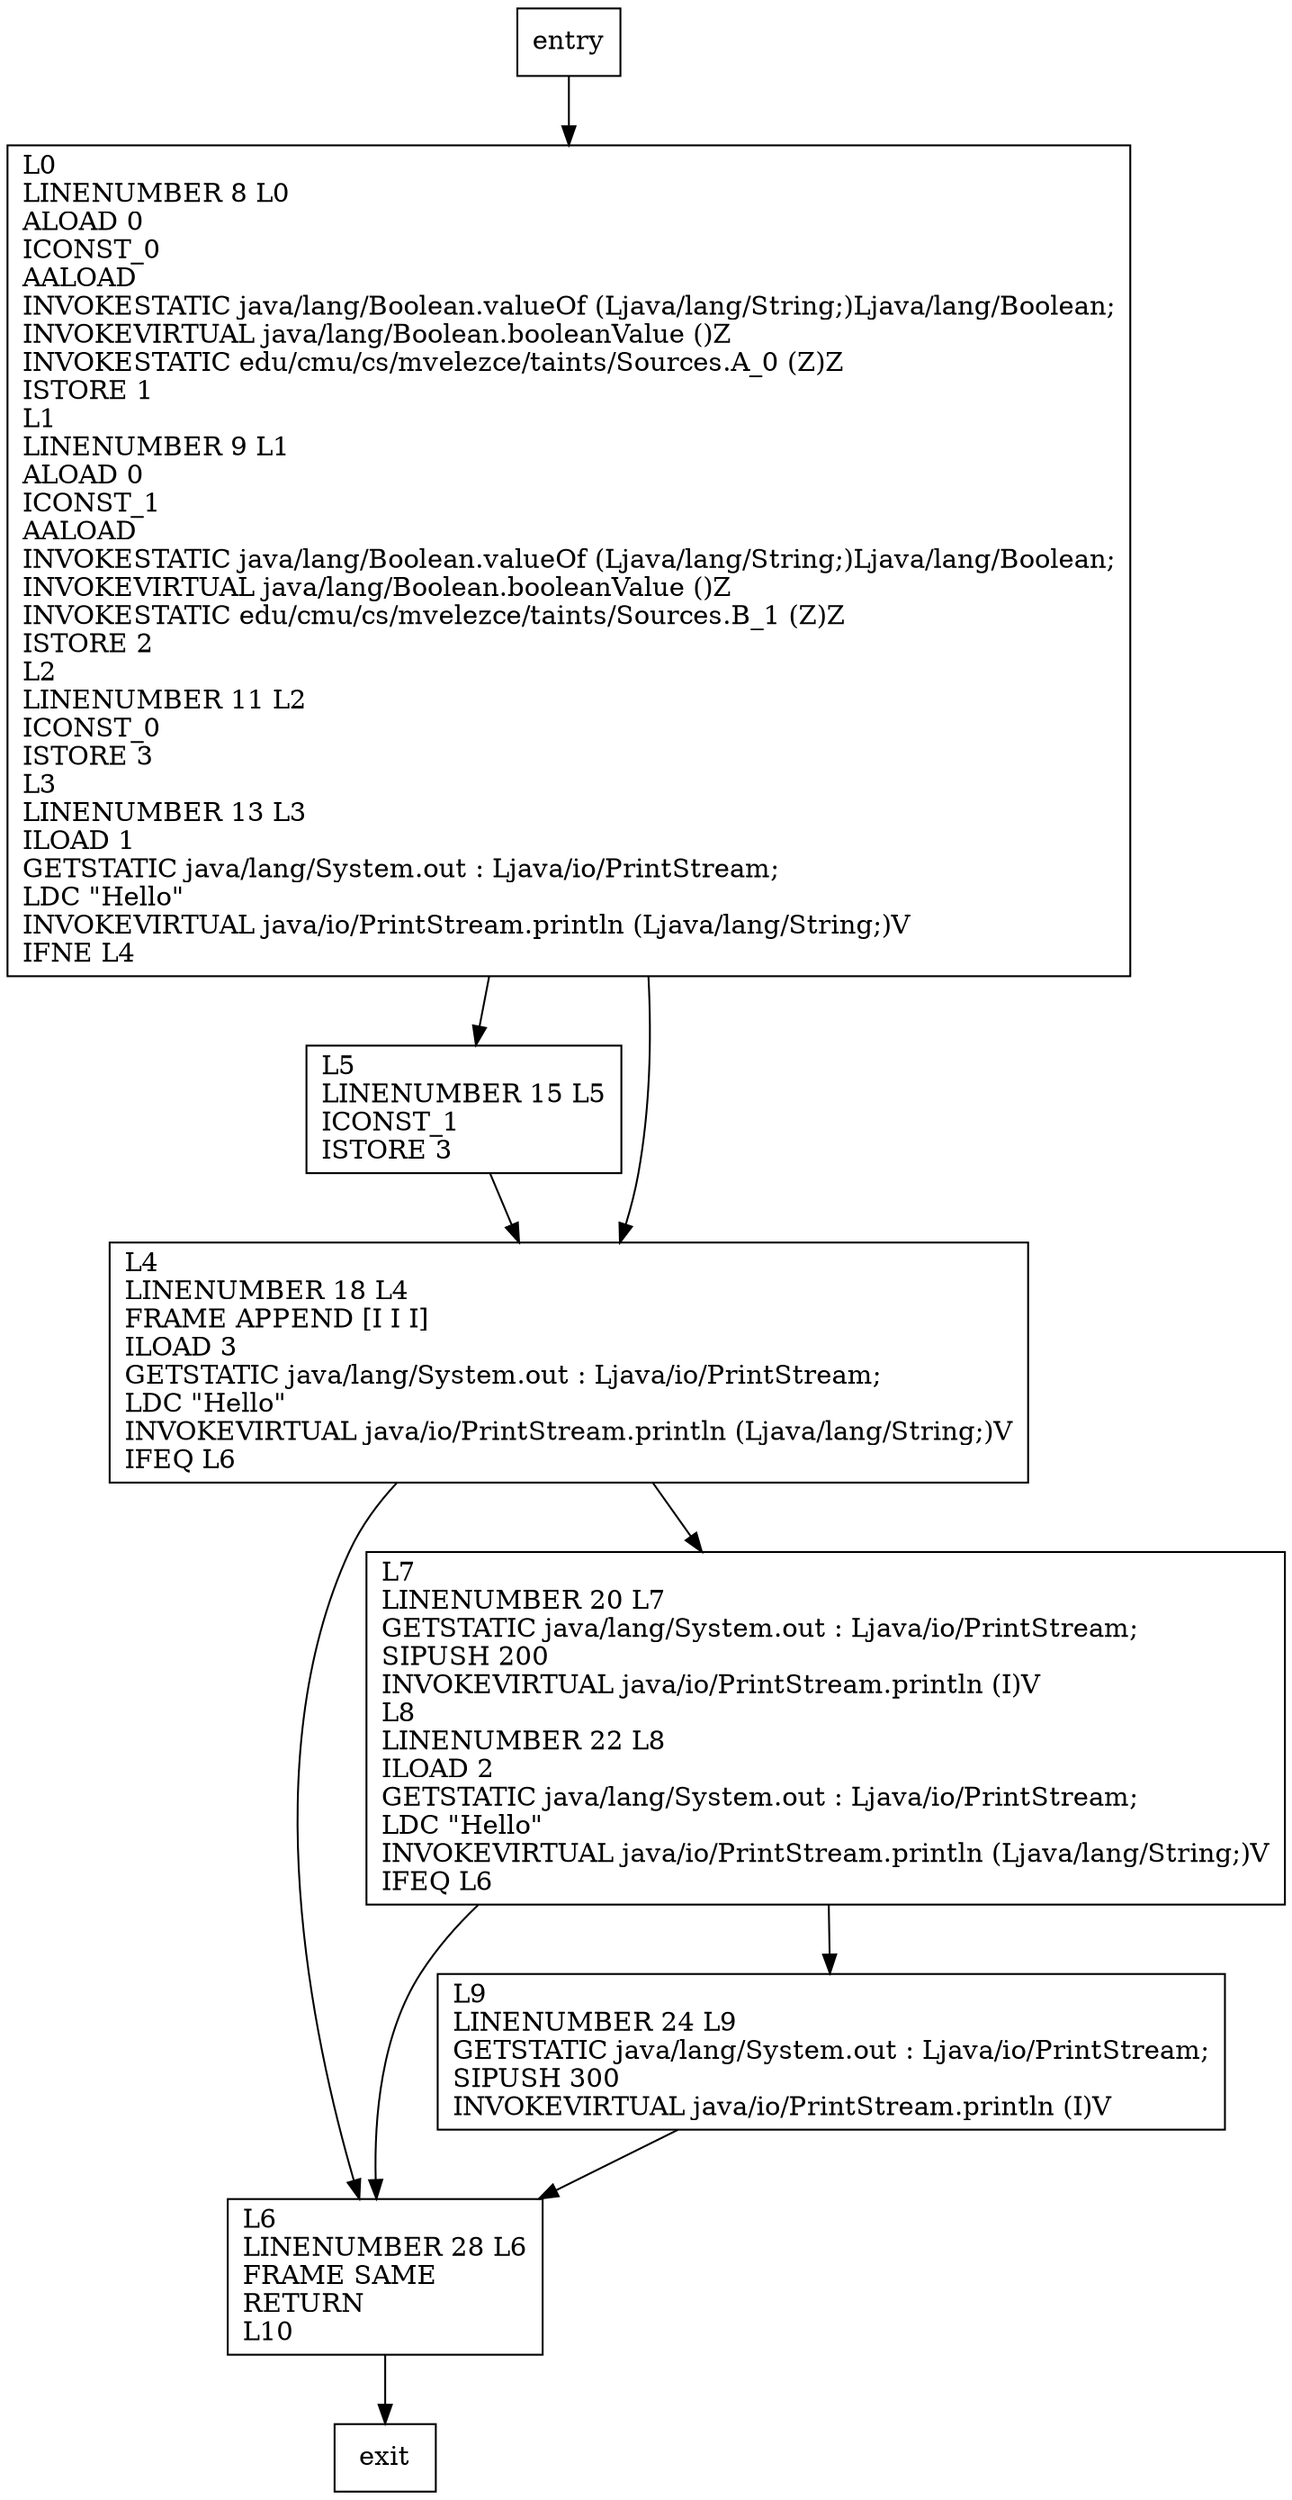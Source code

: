digraph main {
node [shape=record];
807328355 [label="L5\lLINENUMBER 15 L5\lICONST_1\lISTORE 3\l"];
1025797795 [label="L6\lLINENUMBER 28 L6\lFRAME SAME\lRETURN\lL10\l"];
1455695758 [label="L4\lLINENUMBER 18 L4\lFRAME APPEND [I I I]\lILOAD 3\lGETSTATIC java/lang/System.out : Ljava/io/PrintStream;\lLDC \"Hello\"\lINVOKEVIRTUAL java/io/PrintStream.println (Ljava/lang/String;)V\lIFEQ L6\l"];
552937500 [label="L0\lLINENUMBER 8 L0\lALOAD 0\lICONST_0\lAALOAD\lINVOKESTATIC java/lang/Boolean.valueOf (Ljava/lang/String;)Ljava/lang/Boolean;\lINVOKEVIRTUAL java/lang/Boolean.booleanValue ()Z\lINVOKESTATIC edu/cmu/cs/mvelezce/taints/Sources.A_0 (Z)Z\lISTORE 1\lL1\lLINENUMBER 9 L1\lALOAD 0\lICONST_1\lAALOAD\lINVOKESTATIC java/lang/Boolean.valueOf (Ljava/lang/String;)Ljava/lang/Boolean;\lINVOKEVIRTUAL java/lang/Boolean.booleanValue ()Z\lINVOKESTATIC edu/cmu/cs/mvelezce/taints/Sources.B_1 (Z)Z\lISTORE 2\lL2\lLINENUMBER 11 L2\lICONST_0\lISTORE 3\lL3\lLINENUMBER 13 L3\lILOAD 1\lGETSTATIC java/lang/System.out : Ljava/io/PrintStream;\lLDC \"Hello\"\lINVOKEVIRTUAL java/io/PrintStream.println (Ljava/lang/String;)V\lIFNE L4\l"];
873993427 [label="L7\lLINENUMBER 20 L7\lGETSTATIC java/lang/System.out : Ljava/io/PrintStream;\lSIPUSH 200\lINVOKEVIRTUAL java/io/PrintStream.println (I)V\lL8\lLINENUMBER 22 L8\lILOAD 2\lGETSTATIC java/lang/System.out : Ljava/io/PrintStream;\lLDC \"Hello\"\lINVOKEVIRTUAL java/io/PrintStream.println (Ljava/lang/String;)V\lIFEQ L6\l"];
1134013833 [label="L9\lLINENUMBER 24 L9\lGETSTATIC java/lang/System.out : Ljava/io/PrintStream;\lSIPUSH 300\lINVOKEVIRTUAL java/io/PrintStream.println (I)V\l"];
entry;
exit;
807328355 -> 1455695758;
1025797795 -> exit;
entry -> 552937500;
1455695758 -> 1025797795;
1455695758 -> 873993427;
552937500 -> 807328355;
552937500 -> 1455695758;
873993427 -> 1025797795;
873993427 -> 1134013833;
1134013833 -> 1025797795;
}

